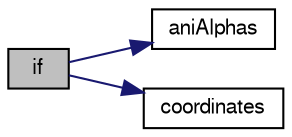 digraph "if"
{
  bgcolor="transparent";
  edge [fontname="FreeSans",fontsize="10",labelfontname="FreeSans",labelfontsize="10"];
  node [fontname="FreeSans",fontsize="10",shape=record];
  rankdir="LR";
  Node0 [label="if",height=0.2,width=0.4,color="black", fillcolor="grey75", style="filled", fontcolor="black"];
  Node0 -> Node1 [color="midnightblue",fontsize="10",style="solid",fontname="FreeSans"];
  Node1 [label="aniAlphas",height=0.2,width=0.4,color="black",URL="$a20129.html#ac4c8e8227b2ef12b3b60746bc676cb69"];
  Node0 -> Node2 [color="midnightblue",fontsize="10",style="solid",fontname="FreeSans"];
  Node2 [label="coordinates",height=0.2,width=0.4,color="black",URL="$a20129.html#a5093c14ad288c80fcbaf359a35adcd4a"];
}
